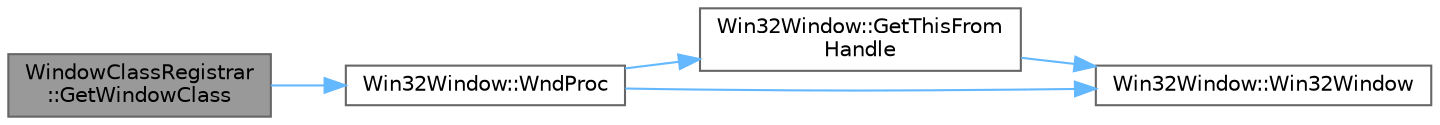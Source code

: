 digraph "WindowClassRegistrar::GetWindowClass"
{
 // LATEX_PDF_SIZE
  bgcolor="transparent";
  edge [fontname=Helvetica,fontsize=10,labelfontname=Helvetica,labelfontsize=10];
  node [fontname=Helvetica,fontsize=10,shape=box,height=0.2,width=0.4];
  rankdir="LR";
  Node1 [id="Node000001",label="WindowClassRegistrar\l::GetWindowClass",height=0.2,width=0.4,color="gray40", fillcolor="grey60", style="filled", fontcolor="black",tooltip=" "];
  Node1 -> Node2 [id="edge1_Node000001_Node000002",color="steelblue1",style="solid",tooltip=" "];
  Node2 [id="Node000002",label="Win32Window::WndProc",height=0.2,width=0.4,color="grey40", fillcolor="white", style="filled",URL="$class_win32_window.html#abe486eb1ea947fd43ad6fd158585a00f",tooltip=" "];
  Node2 -> Node3 [id="edge2_Node000002_Node000003",color="steelblue1",style="solid",tooltip=" "];
  Node3 [id="Node000003",label="Win32Window::GetThisFrom\lHandle",height=0.2,width=0.4,color="grey40", fillcolor="white", style="filled",URL="$class_win32_window.html#a2d110277716c62488f348cdb901c08e3",tooltip=" "];
  Node3 -> Node4 [id="edge3_Node000003_Node000004",color="steelblue1",style="solid",tooltip=" "];
  Node4 [id="Node000004",label="Win32Window::Win32Window",height=0.2,width=0.4,color="grey40", fillcolor="white", style="filled",URL="$class_win32_window.html#a3a7522626f853b5c7641958fda27f271",tooltip=" "];
  Node2 -> Node4 [id="edge4_Node000002_Node000004",color="steelblue1",style="solid",tooltip=" "];
}
